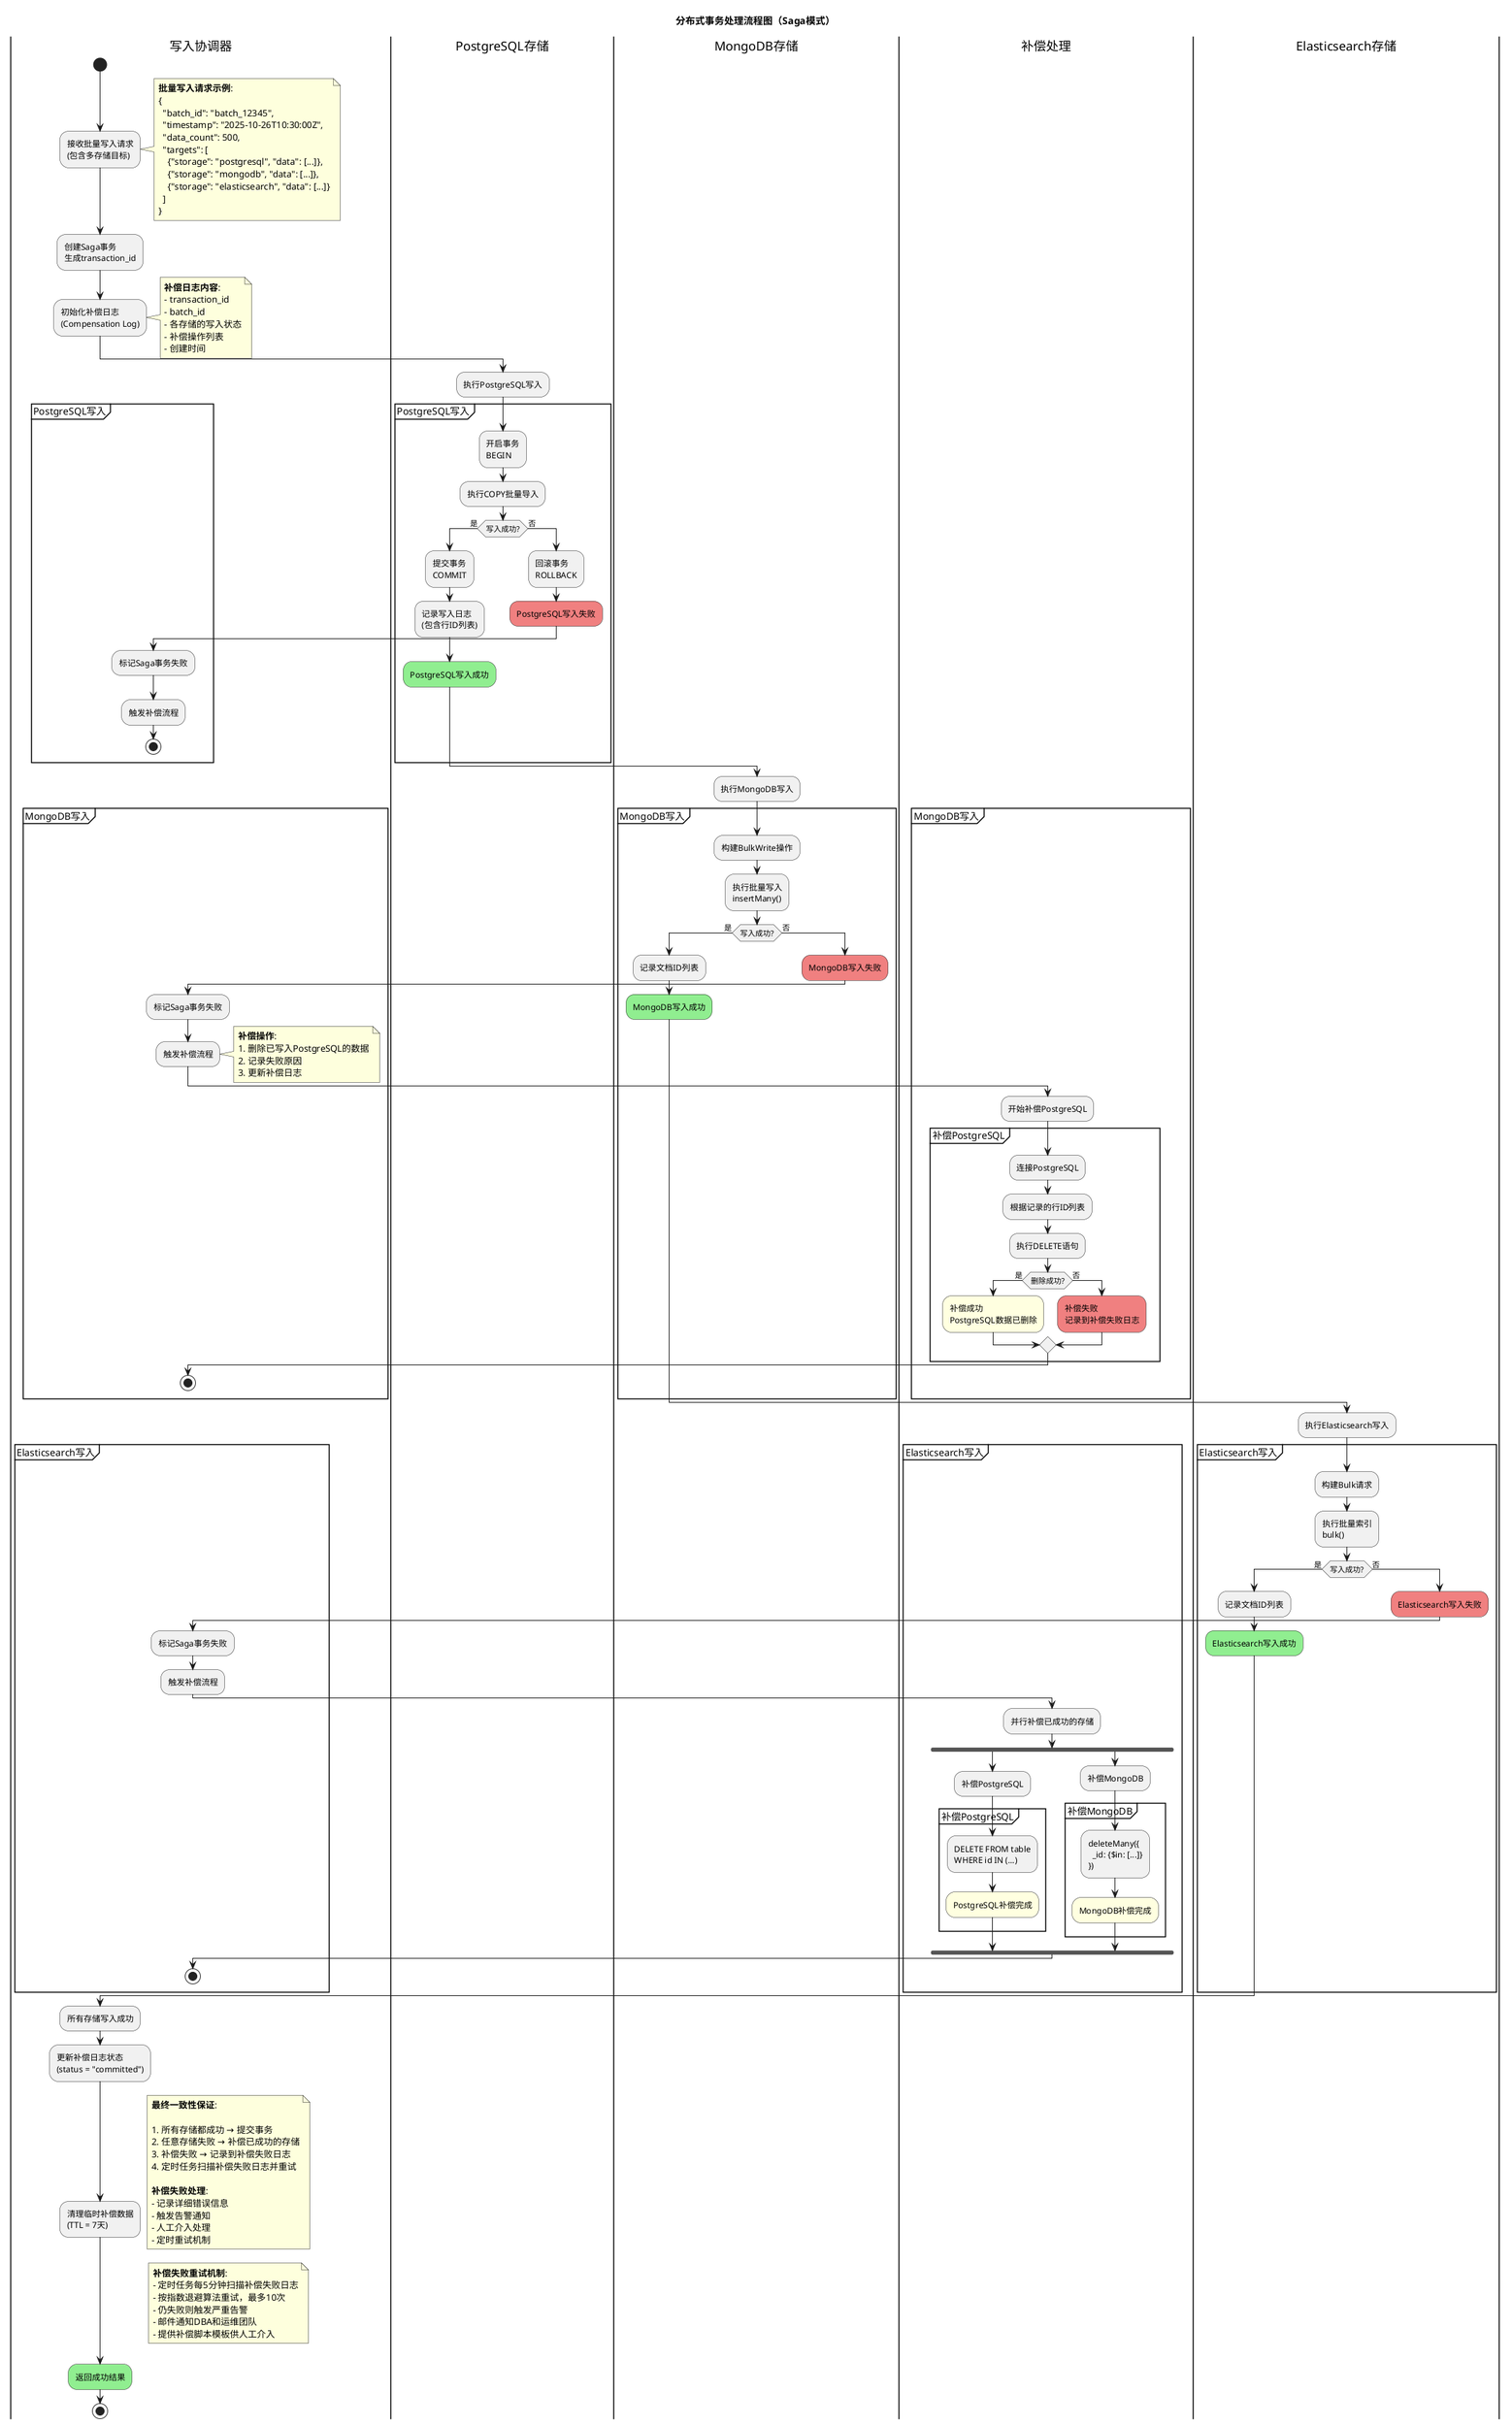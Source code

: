 @startuml
skinparam backgroundColor white
skinparam shadowing false

skinparam activity {
    BackgroundColor<<Success>> LightGreen
    BackgroundColor<<Failed>> LightCoral
    BackgroundColor<<Compensate>> LightYellow
    BorderColor<<Success>> Green
    BorderColor<<Failed>> Red
    BorderColor<<Compensate>> Orange
}

title 分布式事务处理流程图（Saga模式）

|写入协调器|
start

:接收批量写入请求\n(包含多存储目标);

note right
  **批量写入请求示例**:
  {
    "batch_id": "batch_12345",
    "timestamp": "2025-10-26T10:30:00Z",
    "data_count": 500,
    "targets": [
      {"storage": "postgresql", "data": [...]},
      {"storage": "mongodb", "data": [...]},
      {"storage": "elasticsearch", "data": [...]}
    ]
  }
end note

:创建Saga事务\n生成transaction_id;

:初始化补偿日志\n(Compensation Log);

note right
  **补偿日志内容**:
  - transaction_id
  - batch_id
  - 各存储的写入状态
  - 补偿操作列表
  - 创建时间
end note

|PostgreSQL存储|

:执行PostgreSQL写入;

partition "PostgreSQL写入" <<Success>> {
    :开启事务\nBEGIN;

    :执行COPY批量导入;

    if (写入成功?) then (是)
        :提交事务\nCOMMIT;
        :记录写入日志\n(包含行ID列表);
        #LightGreen:PostgreSQL写入成功;
    else (否)
        :回滚事务\nROLLBACK;
        #LightCoral:PostgreSQL写入失败;
        |写入协调器|
        :标记Saga事务失败;
        :触发补偿流程;
        stop
    endif
}

|MongoDB存储|

:执行MongoDB写入;

partition "MongoDB写入" <<Success>> {
    :构建BulkWrite操作;

    :执行批量写入\ninsertMany();

    if (写入成功?) then (是)
        :记录文档ID列表;
        #LightGreen:MongoDB写入成功;
    else (否)
        #LightCoral:MongoDB写入失败;
        |写入协调器|
        :标记Saga事务失败;
        :触发补偿流程;
        note right
          **补偿操作**:
          1. 删除已写入PostgreSQL的数据
          2. 记录失败原因
          3. 更新补偿日志
        end note
        |补偿处理|
        :开始补偿PostgreSQL;
        partition "补偿PostgreSQL" <<Compensate>> {
            :连接PostgreSQL;
            :根据记录的行ID列表;
            :执行DELETE语句;
            if (删除成功?) then (是)
                #LightYellow:补偿成功\nPostgreSQL数据已删除;
            else (否)
                #LightCoral:补偿失败\n记录到补偿失败日志;
            endif
        }
        |写入协调器|
        stop
    endif
}

|Elasticsearch存储|

:执行Elasticsearch写入;

partition "Elasticsearch写入" <<Success>> {
    :构建Bulk请求;

    :执行批量索引\nbulk();

    if (写入成功?) then (是)
        :记录文档ID列表;
        #LightGreen:Elasticsearch写入成功;
    else (否)
        #LightCoral:Elasticsearch写入失败;
        |写入协调器|
        :标记Saga事务失败;
        :触发补偿流程;
        |补偿处理|
        :并行补偿已成功的存储;
        fork
            :补偿PostgreSQL;
            partition "补偿PostgreSQL" <<Compensate>> {
                :DELETE FROM table\nWHERE id IN (...);
                #LightYellow:PostgreSQL补偿完成;
            }
        fork again
            :补偿MongoDB;
            partition "补偿MongoDB" <<Compensate>> {
                :deleteMany({\n  _id: {$in: [...]}\n});
                #LightYellow:MongoDB补偿完成;
            }
        end fork
        |写入协调器|
        stop
    endif
}

|写入协调器|

:所有存储写入成功;

:更新补偿日志状态\n(status = "committed");

:清理临时补偿数据\n(TTL = 7天);

note right
  **最终一致性保证**:

  1. 所有存储都成功 → 提交事务
  2. 任意存储失败 → 补偿已成功的存储
  3. 补偿失败 → 记录到补偿失败日志
  4. 定时任务扫描补偿失败日志并重试

  **补偿失败处理**:
  - 记录详细错误信息
  - 触发告警通知
  - 人工介入处理
  - 定时重试机制
end note

note right
  **补偿失败重试机制**:
  - 定时任务每5分钟扫描补偿失败日志
  - 按指数退避算法重试，最多10次
  - 仍失败则触发严重告警
  - 邮件通知DBA和运维团队
  - 提供补偿脚本模板供人工介入
end note

#LightGreen:返回成功结果;

stop

@enduml
